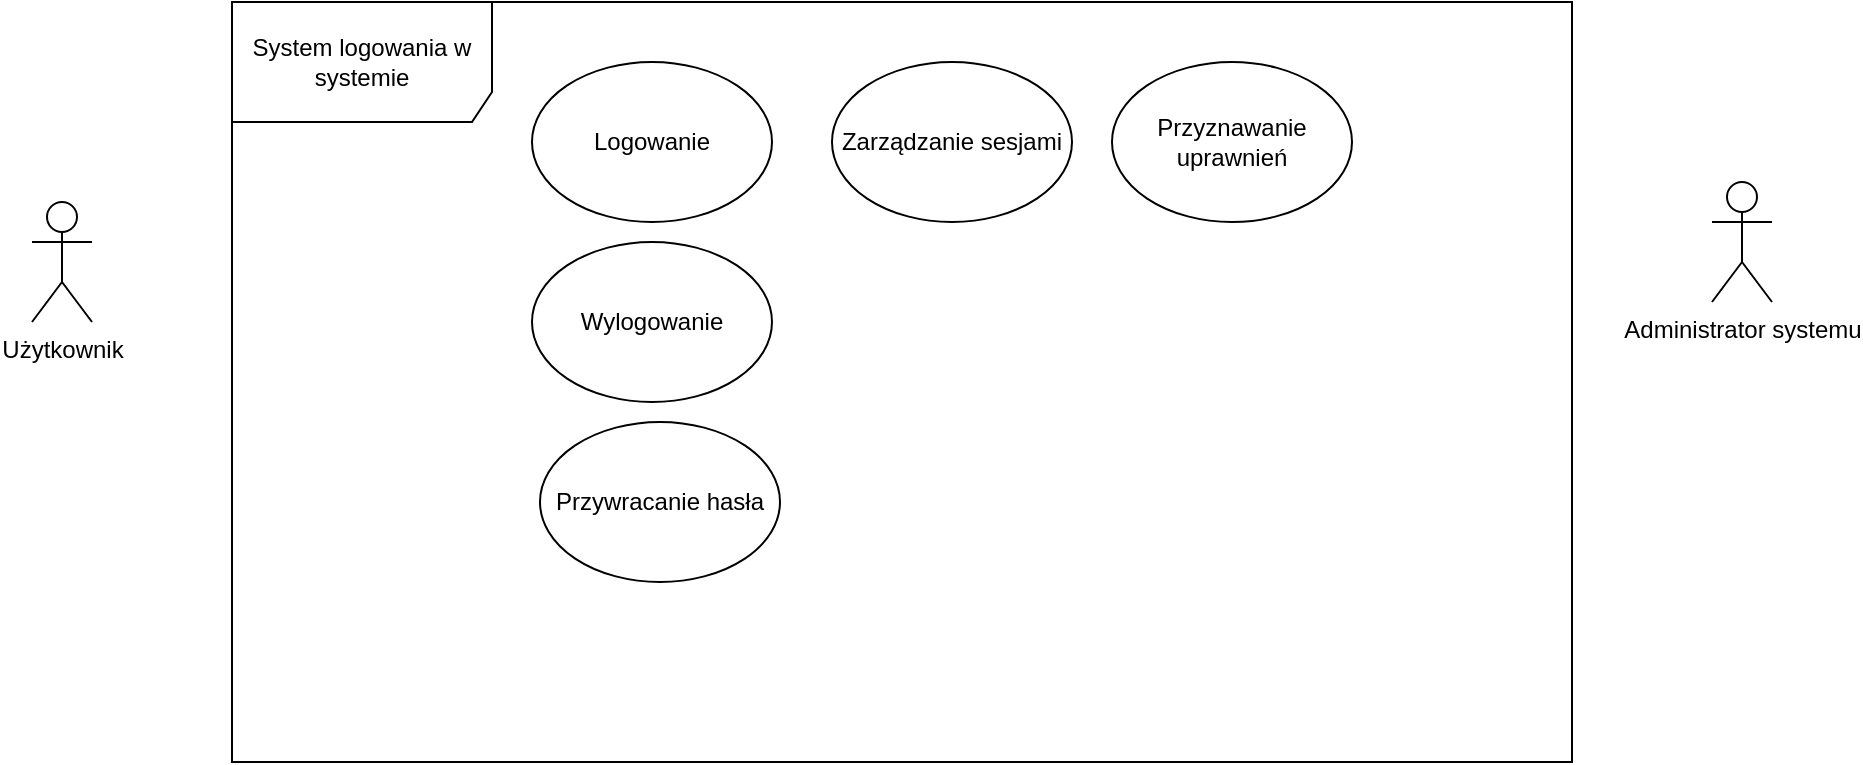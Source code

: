 <mxfile version="21.3.6" type="github">
  <diagram name="Strona-1" id="WtSHOiMAqrSP7CnOxSbL">
    <mxGraphModel dx="1105" dy="569" grid="1" gridSize="10" guides="1" tooltips="1" connect="1" arrows="1" fold="1" page="1" pageScale="1" pageWidth="827" pageHeight="1169" math="0" shadow="0">
      <root>
        <mxCell id="0" />
        <mxCell id="1" parent="0" />
        <mxCell id="ksjOLzvvSlsWlMK3vidF-1" value="Użytkownik" style="shape=umlActor;verticalLabelPosition=bottom;verticalAlign=top;html=1;outlineConnect=0;" vertex="1" parent="1">
          <mxGeometry x="40" y="260" width="30" height="60" as="geometry" />
        </mxCell>
        <mxCell id="ksjOLzvvSlsWlMK3vidF-5" value="System logowania w systemie" style="shape=umlFrame;whiteSpace=wrap;html=1;pointerEvents=0;width=130;height=60;" vertex="1" parent="1">
          <mxGeometry x="140" y="160" width="670" height="380" as="geometry" />
        </mxCell>
        <mxCell id="ksjOLzvvSlsWlMK3vidF-6" value="Administrator systemu" style="shape=umlActor;verticalLabelPosition=bottom;verticalAlign=top;html=1;outlineConnect=0;" vertex="1" parent="1">
          <mxGeometry x="880" y="250" width="30" height="60" as="geometry" />
        </mxCell>
        <mxCell id="ksjOLzvvSlsWlMK3vidF-7" value="Logowanie" style="ellipse;whiteSpace=wrap;html=1;" vertex="1" parent="1">
          <mxGeometry x="290" y="190" width="120" height="80" as="geometry" />
        </mxCell>
        <mxCell id="ksjOLzvvSlsWlMK3vidF-9" value="Wylogowanie" style="ellipse;whiteSpace=wrap;html=1;" vertex="1" parent="1">
          <mxGeometry x="290" y="280" width="120" height="80" as="geometry" />
        </mxCell>
        <mxCell id="ksjOLzvvSlsWlMK3vidF-10" value="Przywracanie hasła" style="ellipse;whiteSpace=wrap;html=1;" vertex="1" parent="1">
          <mxGeometry x="294" y="370" width="120" height="80" as="geometry" />
        </mxCell>
        <mxCell id="ksjOLzvvSlsWlMK3vidF-11" value="&lt;font face=&quot;Calibri, sans-serif&quot;&gt;Zarządzanie sesjami&lt;/font&gt;" style="ellipse;whiteSpace=wrap;html=1;" vertex="1" parent="1">
          <mxGeometry x="440" y="190" width="120" height="80" as="geometry" />
        </mxCell>
        <mxCell id="ksjOLzvvSlsWlMK3vidF-12" value="&lt;font face=&quot;Calibri, sans-serif&quot;&gt;Przyznawanie uprawnień&lt;/font&gt;" style="ellipse;whiteSpace=wrap;html=1;" vertex="1" parent="1">
          <mxGeometry x="580" y="190" width="120" height="80" as="geometry" />
        </mxCell>
      </root>
    </mxGraphModel>
  </diagram>
</mxfile>
